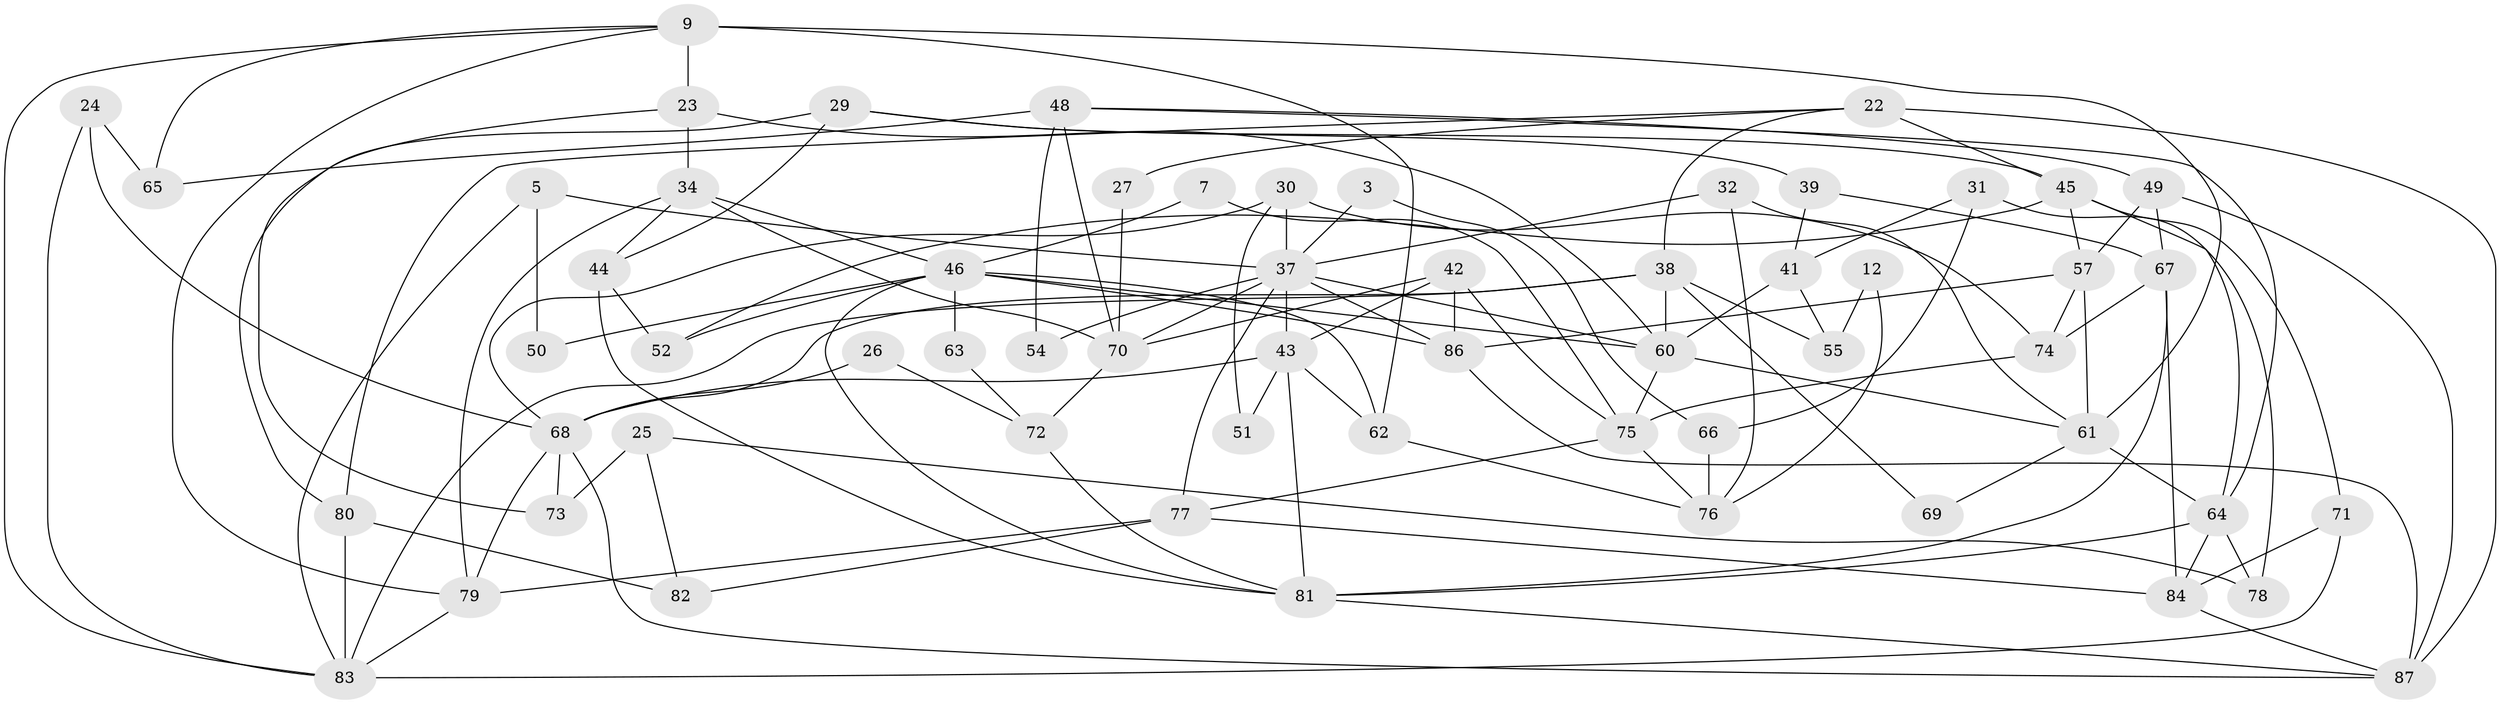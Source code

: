// original degree distribution, {4: 0.26436781609195403, 6: 0.13793103448275862, 2: 0.13793103448275862, 3: 0.28735632183908044, 7: 0.05747126436781609, 5: 0.11494252873563218}
// Generated by graph-tools (version 1.1) at 2025/54/03/04/25 21:54:34]
// undirected, 60 vertices, 129 edges
graph export_dot {
graph [start="1"]
  node [color=gray90,style=filled];
  3;
  5;
  7;
  9;
  12;
  22;
  23;
  24;
  25;
  26;
  27;
  29;
  30;
  31;
  32;
  34 [super="+21"];
  37 [super="+35+28"];
  38;
  39;
  41;
  42 [super="+15"];
  43 [super="+1+33"];
  44;
  45;
  46 [super="+40"];
  48 [super="+13"];
  49;
  50 [super="+36"];
  51;
  52;
  54;
  55;
  57 [super="+17+53"];
  60 [super="+20"];
  61 [super="+47"];
  62;
  63;
  64;
  65;
  66;
  67;
  68 [super="+10+58"];
  69;
  70 [super="+2"];
  71 [super="+11"];
  72;
  73;
  74;
  75 [super="+59"];
  76 [super="+18"];
  77;
  78;
  79 [super="+19"];
  80;
  81 [super="+6+56"];
  82;
  83 [super="+4+8"];
  84 [super="+16"];
  86;
  87 [super="+85"];
  3 -- 66;
  3 -- 37;
  5 -- 50 [weight=2];
  5 -- 37;
  5 -- 83;
  7 -- 46;
  7 -- 75;
  9 -- 61 [weight=2];
  9 -- 23;
  9 -- 62;
  9 -- 65;
  9 -- 83;
  9 -- 79;
  12 -- 55;
  12 -- 76 [weight=2];
  22 -- 38;
  22 -- 87 [weight=2];
  22 -- 27;
  22 -- 45;
  22 -- 80;
  23 -- 34 [weight=2];
  23 -- 73;
  23 -- 60;
  24 -- 65;
  24 -- 83;
  24 -- 68;
  25 -- 78;
  25 -- 73;
  25 -- 82;
  26 -- 72;
  26 -- 68;
  27 -- 70;
  29 -- 80;
  29 -- 45;
  29 -- 39;
  29 -- 44;
  30 -- 74;
  30 -- 51;
  30 -- 37;
  30 -- 68;
  31 -- 66;
  31 -- 41;
  31 -- 78;
  32 -- 61;
  32 -- 76;
  32 -- 37;
  34 -- 44;
  34 -- 46;
  34 -- 70;
  34 -- 79;
  37 -- 43 [weight=2];
  37 -- 54;
  37 -- 77;
  37 -- 70 [weight=2];
  37 -- 86;
  37 -- 60;
  38 -- 60;
  38 -- 55;
  38 -- 68;
  38 -- 69;
  38 -- 83;
  39 -- 67;
  39 -- 41;
  41 -- 55;
  41 -- 60;
  42 -- 43 [weight=3];
  42 -- 75;
  42 -- 86;
  42 -- 70;
  43 -- 68 [weight=2];
  43 -- 62;
  43 -- 51;
  43 -- 81;
  44 -- 52;
  44 -- 81;
  45 -- 64;
  45 -- 52;
  45 -- 57;
  45 -- 71;
  46 -- 62;
  46 -- 50 [weight=2];
  46 -- 60 [weight=2];
  46 -- 52;
  46 -- 86;
  46 -- 63;
  46 -- 81;
  48 -- 70;
  48 -- 54;
  48 -- 64;
  48 -- 49;
  48 -- 65;
  49 -- 67;
  49 -- 87;
  49 -- 57;
  57 -- 61;
  57 -- 74;
  57 -- 86 [weight=2];
  60 -- 61;
  60 -- 75;
  61 -- 64 [weight=2];
  61 -- 69;
  62 -- 76;
  63 -- 72;
  64 -- 84;
  64 -- 78;
  64 -- 81;
  66 -- 76 [weight=2];
  67 -- 81;
  67 -- 74;
  67 -- 84;
  68 -- 73;
  68 -- 87;
  68 -- 79;
  70 -- 72;
  71 -- 83;
  71 -- 84;
  72 -- 81;
  74 -- 75;
  75 -- 76 [weight=2];
  75 -- 77;
  77 -- 79;
  77 -- 82;
  77 -- 84;
  79 -- 83;
  80 -- 82;
  80 -- 83;
  81 -- 87;
  84 -- 87;
  86 -- 87;
}
